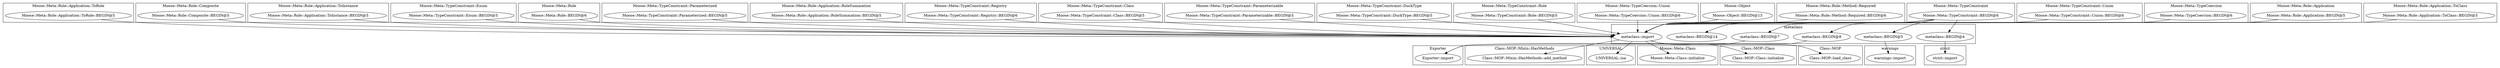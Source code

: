 digraph {
graph [overlap=false]
subgraph cluster_Moose_Meta_Role_Application_ToRole {
	label="Moose::Meta::Role::Application::ToRole";
	"Moose::Meta::Role::Application::ToRole::BEGIN@5";
}
subgraph cluster_Moose_Meta_Role_Composite {
	label="Moose::Meta::Role::Composite";
	"Moose::Meta::Role::Composite::BEGIN@5";
}
subgraph cluster_Moose_Meta_Role_Application_ToInstance {
	label="Moose::Meta::Role::Application::ToInstance";
	"Moose::Meta::Role::Application::ToInstance::BEGIN@5";
}
subgraph cluster_warnings {
	label="warnings";
	"warnings::import";
}
subgraph cluster_Moose_Meta_TypeConstraint_Enum {
	label="Moose::Meta::TypeConstraint::Enum";
	"Moose::Meta::TypeConstraint::Enum::BEGIN@5";
}
subgraph cluster_Class_MOP_Mixin_HasMethods {
	label="Class::MOP::Mixin::HasMethods";
	"Class::MOP::Mixin::HasMethods::add_method";
}
subgraph cluster_Moose_Meta_Role {
	label="Moose::Meta::Role";
	"Moose::Meta::Role::BEGIN@6";
}
subgraph cluster_Moose_Meta_TypeConstraint_Parameterized {
	label="Moose::Meta::TypeConstraint::Parameterized";
	"Moose::Meta::TypeConstraint::Parameterized::BEGIN@5";
}
subgraph cluster_Moose_Meta_Role_Application_RoleSummation {
	label="Moose::Meta::Role::Application::RoleSummation";
	"Moose::Meta::Role::Application::RoleSummation::BEGIN@5";
}
subgraph cluster_Moose_Meta_TypeConstraint_Registry {
	label="Moose::Meta::TypeConstraint::Registry";
	"Moose::Meta::TypeConstraint::Registry::BEGIN@6";
}
subgraph cluster_metaclass {
	label="metaclass";
	"metaclass::BEGIN@8";
	"metaclass::import";
	"metaclass::BEGIN@14";
	"metaclass::BEGIN@5";
	"metaclass::BEGIN@7";
	"metaclass::BEGIN@4";
}
subgraph cluster_Moose_Meta_TypeConstraint_Class {
	label="Moose::Meta::TypeConstraint::Class";
	"Moose::Meta::TypeConstraint::Class::BEGIN@5";
}
subgraph cluster_UNIVERSAL {
	label="UNIVERSAL";
	"UNIVERSAL::isa";
}
subgraph cluster_Moose_Meta_Class {
	label="Moose::Meta::Class";
	"Moose::Meta::Class::initialize";
}
subgraph cluster_Moose_Meta_TypeConstraint_Parameterizable {
	label="Moose::Meta::TypeConstraint::Parameterizable";
	"Moose::Meta::TypeConstraint::Parameterizable::BEGIN@5";
}
subgraph cluster_Moose_Meta_TypeConstraint_DuckType {
	label="Moose::Meta::TypeConstraint::DuckType";
	"Moose::Meta::TypeConstraint::DuckType::BEGIN@5";
}
subgraph cluster_strict {
	label="strict";
	"strict::import";
}
subgraph cluster_Class_MOP_Class {
	label="Class::MOP::Class";
	"Class::MOP::Class::initialize";
}
subgraph cluster_Class_MOP {
	label="Class::MOP";
	"Class::MOP::load_class";
}
subgraph cluster_Moose_Meta_TypeConstraint_Role {
	label="Moose::Meta::TypeConstraint::Role";
	"Moose::Meta::TypeConstraint::Role::BEGIN@5";
}
subgraph cluster_Moose_Meta_TypeCoercion_Union {
	label="Moose::Meta::TypeCoercion::Union";
	"Moose::Meta::TypeCoercion::Union::BEGIN@6";
}
subgraph cluster_Exporter {
	label="Exporter";
	"Exporter::import";
}
subgraph cluster_Moose_Object {
	label="Moose::Object";
	"Moose::Object::BEGIN@13";
}
subgraph cluster_Moose_Meta_Role_Method_Required {
	label="Moose::Meta::Role::Method::Required";
	"Moose::Meta::Role::Method::Required::BEGIN@6";
}
subgraph cluster_Moose_Meta_TypeConstraint {
	label="Moose::Meta::TypeConstraint";
	"Moose::Meta::TypeConstraint::BEGIN@6";
}
subgraph cluster_Moose_Meta_TypeConstraint_Union {
	label="Moose::Meta::TypeConstraint::Union";
	"Moose::Meta::TypeConstraint::Union::BEGIN@6";
}
subgraph cluster_Moose_Meta_TypeCoercion {
	label="Moose::Meta::TypeCoercion";
	"Moose::Meta::TypeCoercion::BEGIN@6";
}
subgraph cluster_Moose_Meta_Role_Application {
	label="Moose::Meta::Role::Application";
	"Moose::Meta::Role::Application::BEGIN@5";
}
subgraph cluster_Moose_Meta_Role_Application_ToClass {
	label="Moose::Meta::Role::Application::ToClass";
	"Moose::Meta::Role::Application::ToClass::BEGIN@5";
}
"Moose::Meta::TypeConstraint::BEGIN@6" -> "metaclass::BEGIN@14";
"metaclass::import" -> "Class::MOP::load_class";
"metaclass::BEGIN@7" -> "Exporter::import";
"metaclass::BEGIN@8" -> "Exporter::import";
"Moose::Meta::TypeConstraint::BEGIN@6" -> "metaclass::BEGIN@7";
"Moose::Meta::Role::Application::ToInstance::BEGIN@5" -> "metaclass::import";
"Moose::Meta::TypeConstraint::Enum::BEGIN@5" -> "metaclass::import";
"Moose::Meta::TypeConstraint::Registry::BEGIN@6" -> "metaclass::import";
"Moose::Meta::TypeConstraint::Union::BEGIN@6" -> "metaclass::import";
"Moose::Meta::TypeConstraint::Parameterizable::BEGIN@5" -> "metaclass::import";
"Moose::Meta::Role::Application::BEGIN@5" -> "metaclass::import";
"Moose::Meta::TypeCoercion::Union::BEGIN@6" -> "metaclass::import";
"Moose::Meta::TypeConstraint::DuckType::BEGIN@5" -> "metaclass::import";
"Moose::Meta::TypeConstraint::Class::BEGIN@5" -> "metaclass::import";
"Moose::Meta::TypeConstraint::BEGIN@6" -> "metaclass::import";
"Moose::Meta::Role::Application::RoleSummation::BEGIN@5" -> "metaclass::import";
"Moose::Meta::TypeConstraint::Role::BEGIN@5" -> "metaclass::import";
"Moose::Meta::TypeConstraint::Parameterized::BEGIN@5" -> "metaclass::import";
"Moose::Object::BEGIN@13" -> "metaclass::import";
"Moose::Meta::Role::BEGIN@6" -> "metaclass::import";
"Moose::Meta::Role::Application::ToRole::BEGIN@5" -> "metaclass::import";
"Moose::Meta::Role::Application::ToClass::BEGIN@5" -> "metaclass::import";
"Moose::Meta::TypeCoercion::BEGIN@6" -> "metaclass::import";
"Moose::Meta::Role::Method::Required::BEGIN@6" -> "metaclass::import";
"Moose::Meta::Role::Composite::BEGIN@5" -> "metaclass::import";
"Moose::Meta::TypeConstraint::BEGIN@6" -> "metaclass::BEGIN@5";
"metaclass::import" -> "Moose::Meta::Class::initialize";
"metaclass::import" -> "UNIVERSAL::isa";
"metaclass::BEGIN@5" -> "warnings::import";
"metaclass::import" -> "Class::MOP::Mixin::HasMethods::add_method";
"metaclass::import" -> "Class::MOP::Class::initialize";
"Moose::Meta::TypeConstraint::BEGIN@6" -> "metaclass::BEGIN@8";
"Moose::Meta::TypeConstraint::BEGIN@6" -> "metaclass::BEGIN@4";
"metaclass::BEGIN@4" -> "strict::import";
}
